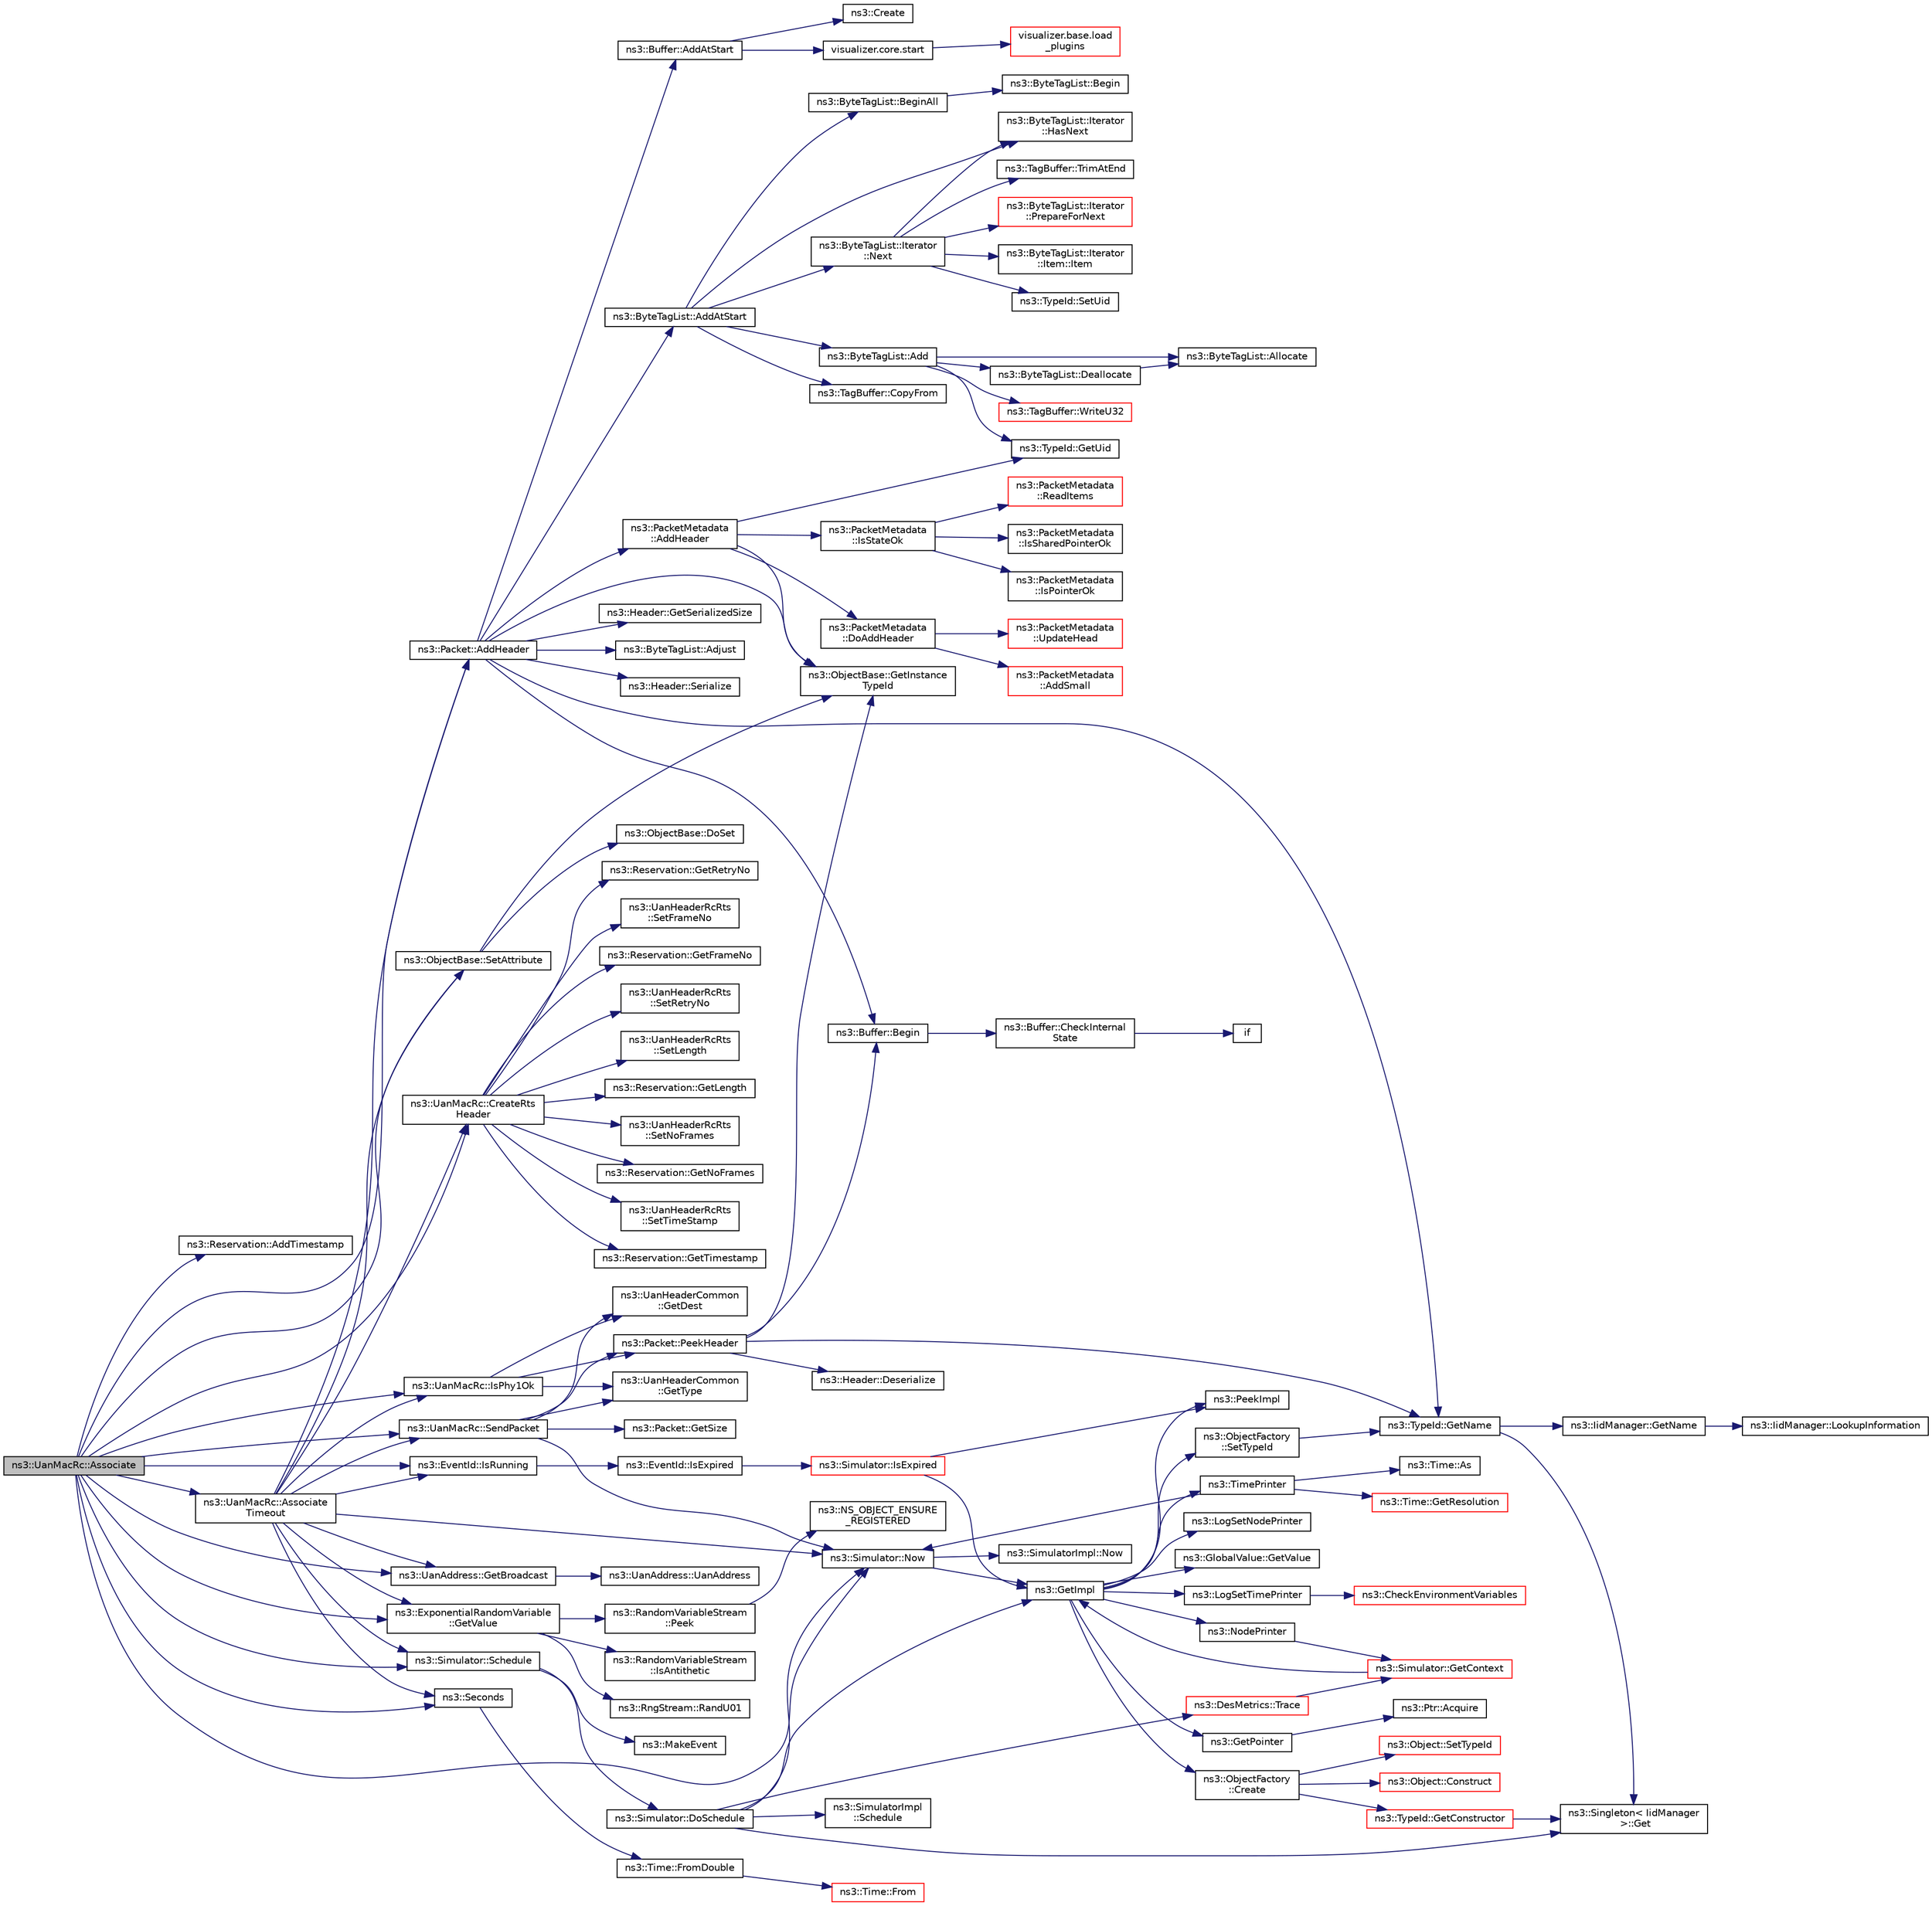 digraph "ns3::UanMacRc::Associate"
{
  edge [fontname="Helvetica",fontsize="10",labelfontname="Helvetica",labelfontsize="10"];
  node [fontname="Helvetica",fontsize="10",shape=record];
  rankdir="LR";
  Node1 [label="ns3::UanMacRc::Associate",height=0.2,width=0.4,color="black", fillcolor="grey75", style="filled", fontcolor="black"];
  Node1 -> Node2 [color="midnightblue",fontsize="10",style="solid"];
  Node2 [label="ns3::Reservation::AddTimestamp",height=0.2,width=0.4,color="black", fillcolor="white", style="filled",URL="$de/dec/classns3_1_1Reservation.html#ae1963e5222194d58e0670acecab9edb7"];
  Node1 -> Node3 [color="midnightblue",fontsize="10",style="solid"];
  Node3 [label="ns3::Simulator::Now",height=0.2,width=0.4,color="black", fillcolor="white", style="filled",URL="$d7/deb/classns3_1_1Simulator.html#ac3178fa975b419f7875e7105be122800"];
  Node3 -> Node4 [color="midnightblue",fontsize="10",style="solid"];
  Node4 [label="ns3::GetImpl",height=0.2,width=0.4,color="black", fillcolor="white", style="filled",URL="$d4/d8b/group__simulator.html#ga42eb4eddad41528d4d99794a3dae3fd0",tooltip="Get the SimulatorImpl singleton. "];
  Node4 -> Node5 [color="midnightblue",fontsize="10",style="solid"];
  Node5 [label="ns3::PeekImpl",height=0.2,width=0.4,color="black", fillcolor="white", style="filled",URL="$d4/d8b/group__simulator.html#ga233c5c38de117e4e4a5a9cd168694792",tooltip="Get the static SimulatorImpl instance. "];
  Node4 -> Node6 [color="midnightblue",fontsize="10",style="solid"];
  Node6 [label="ns3::GlobalValue::GetValue",height=0.2,width=0.4,color="black", fillcolor="white", style="filled",URL="$dc/d02/classns3_1_1GlobalValue.html#aa33773cb952ba3c285a03ae2c4769b84"];
  Node4 -> Node7 [color="midnightblue",fontsize="10",style="solid"];
  Node7 [label="ns3::ObjectFactory\l::SetTypeId",height=0.2,width=0.4,color="black", fillcolor="white", style="filled",URL="$d5/d0d/classns3_1_1ObjectFactory.html#a77dcd099064038a1eb7a6b8251229ec3"];
  Node7 -> Node8 [color="midnightblue",fontsize="10",style="solid"];
  Node8 [label="ns3::TypeId::GetName",height=0.2,width=0.4,color="black", fillcolor="white", style="filled",URL="$d6/d11/classns3_1_1TypeId.html#aa3c41c79ae428b3cb396a9c6bb3ef314"];
  Node8 -> Node9 [color="midnightblue",fontsize="10",style="solid"];
  Node9 [label="ns3::Singleton\< IidManager\l \>::Get",height=0.2,width=0.4,color="black", fillcolor="white", style="filled",URL="$d8/d77/classns3_1_1Singleton.html#a80a2cd3c25a27ea72add7a9f7a141ffa"];
  Node8 -> Node10 [color="midnightblue",fontsize="10",style="solid"];
  Node10 [label="ns3::IidManager::GetName",height=0.2,width=0.4,color="black", fillcolor="white", style="filled",URL="$d4/d1c/classns3_1_1IidManager.html#a5d68d0f0f44594dcdec239dbdb5bf53c"];
  Node10 -> Node11 [color="midnightblue",fontsize="10",style="solid"];
  Node11 [label="ns3::IidManager::LookupInformation",height=0.2,width=0.4,color="black", fillcolor="white", style="filled",URL="$d4/d1c/classns3_1_1IidManager.html#a6b1f4ba2815dba27a377e8a8db2384cf"];
  Node4 -> Node12 [color="midnightblue",fontsize="10",style="solid"];
  Node12 [label="ns3::GetPointer",height=0.2,width=0.4,color="black", fillcolor="white", style="filled",URL="$d7/d2e/namespacens3.html#ab4e173cdfd43d17c1a40d5348510a670"];
  Node12 -> Node13 [color="midnightblue",fontsize="10",style="solid"];
  Node13 [label="ns3::Ptr::Acquire",height=0.2,width=0.4,color="black", fillcolor="white", style="filled",URL="$dc/d90/classns3_1_1Ptr.html#a9579b15e8c42dcdff5869d9d987562fb"];
  Node4 -> Node14 [color="midnightblue",fontsize="10",style="solid"];
  Node14 [label="ns3::ObjectFactory\l::Create",height=0.2,width=0.4,color="black", fillcolor="white", style="filled",URL="$d5/d0d/classns3_1_1ObjectFactory.html#a18152e93f0a6fe184ed7300cb31e9896"];
  Node14 -> Node15 [color="midnightblue",fontsize="10",style="solid"];
  Node15 [label="ns3::TypeId::GetConstructor",height=0.2,width=0.4,color="red", fillcolor="white", style="filled",URL="$d6/d11/classns3_1_1TypeId.html#ad9b0bc71ee7593a1ff23ff8d53938e95"];
  Node15 -> Node9 [color="midnightblue",fontsize="10",style="solid"];
  Node14 -> Node16 [color="midnightblue",fontsize="10",style="solid"];
  Node16 [label="ns3::Object::SetTypeId",height=0.2,width=0.4,color="red", fillcolor="white", style="filled",URL="$d9/d77/classns3_1_1Object.html#a19b1ebd8ec8fe404845e665880a6c5ad"];
  Node14 -> Node17 [color="midnightblue",fontsize="10",style="solid"];
  Node17 [label="ns3::Object::Construct",height=0.2,width=0.4,color="red", fillcolor="white", style="filled",URL="$d9/d77/classns3_1_1Object.html#a636e8411dc5228771f45c9b805d348fa"];
  Node4 -> Node18 [color="midnightblue",fontsize="10",style="solid"];
  Node18 [label="ns3::LogSetTimePrinter",height=0.2,width=0.4,color="black", fillcolor="white", style="filled",URL="$d7/d2e/namespacens3.html#acf6a1749b3febc5a6a5b2b8620138d80"];
  Node18 -> Node19 [color="midnightblue",fontsize="10",style="solid"];
  Node19 [label="ns3::CheckEnvironmentVariables",height=0.2,width=0.4,color="red", fillcolor="white", style="filled",URL="$d8/dff/group__logging.html#gacdc0bdeb2d8a90089d4fb09c4b8569ff"];
  Node4 -> Node20 [color="midnightblue",fontsize="10",style="solid"];
  Node20 [label="ns3::TimePrinter",height=0.2,width=0.4,color="black", fillcolor="white", style="filled",URL="$d8/dff/group__logging.html#gaaad3642e8247a056cd83001d805b0812"];
  Node20 -> Node21 [color="midnightblue",fontsize="10",style="solid"];
  Node21 [label="ns3::Time::GetResolution",height=0.2,width=0.4,color="red", fillcolor="white", style="filled",URL="$dc/d04/classns3_1_1Time.html#a1444f0f08b5e19f031157609e32fcf98"];
  Node20 -> Node3 [color="midnightblue",fontsize="10",style="solid"];
  Node20 -> Node22 [color="midnightblue",fontsize="10",style="solid"];
  Node22 [label="ns3::Time::As",height=0.2,width=0.4,color="black", fillcolor="white", style="filled",URL="$dc/d04/classns3_1_1Time.html#a0bb1110638ce9938248bd07865a328ab"];
  Node4 -> Node23 [color="midnightblue",fontsize="10",style="solid"];
  Node23 [label="ns3::LogSetNodePrinter",height=0.2,width=0.4,color="black", fillcolor="white", style="filled",URL="$d7/d2e/namespacens3.html#aa6e659ca357c8309352fa0f146793810"];
  Node4 -> Node24 [color="midnightblue",fontsize="10",style="solid"];
  Node24 [label="ns3::NodePrinter",height=0.2,width=0.4,color="black", fillcolor="white", style="filled",URL="$d8/dff/group__logging.html#gaaffbf70ff3766cd62b8bbd9b140d2a1b"];
  Node24 -> Node25 [color="midnightblue",fontsize="10",style="solid"];
  Node25 [label="ns3::Simulator::GetContext",height=0.2,width=0.4,color="red", fillcolor="white", style="filled",URL="$d7/deb/classns3_1_1Simulator.html#a8514b74ee2c42916b351b33c4a963bb0"];
  Node25 -> Node4 [color="midnightblue",fontsize="10",style="solid"];
  Node3 -> Node26 [color="midnightblue",fontsize="10",style="solid"];
  Node26 [label="ns3::SimulatorImpl::Now",height=0.2,width=0.4,color="black", fillcolor="white", style="filled",URL="$d2/d19/classns3_1_1SimulatorImpl.html#aa516c50060846adc6fd316e83ef0797c"];
  Node1 -> Node27 [color="midnightblue",fontsize="10",style="solid"];
  Node27 [label="ns3::UanMacRc::IsPhy1Ok",height=0.2,width=0.4,color="black", fillcolor="white", style="filled",URL="$dd/d87/classns3_1_1UanMacRc.html#ac0f5a6a4339db6f52fd1d850f8e49ded"];
  Node27 -> Node28 [color="midnightblue",fontsize="10",style="solid"];
  Node28 [label="ns3::Packet::PeekHeader",height=0.2,width=0.4,color="black", fillcolor="white", style="filled",URL="$dd/d7a/classns3_1_1Packet.html#aadc63487bea70945c418f4c3e9b81964",tooltip="Deserialize but does not remove the header from the internal buffer. s This method invokes Header::De..."];
  Node28 -> Node29 [color="midnightblue",fontsize="10",style="solid"];
  Node29 [label="ns3::Header::Deserialize",height=0.2,width=0.4,color="black", fillcolor="white", style="filled",URL="$d6/dae/classns3_1_1Header.html#a78be9400bb66b2a8543606f395ef5396"];
  Node28 -> Node30 [color="midnightblue",fontsize="10",style="solid"];
  Node30 [label="ns3::Buffer::Begin",height=0.2,width=0.4,color="black", fillcolor="white", style="filled",URL="$da/d85/classns3_1_1Buffer.html#a893d4bf50df13e730b6cd0fda91b967f"];
  Node30 -> Node31 [color="midnightblue",fontsize="10",style="solid"];
  Node31 [label="ns3::Buffer::CheckInternal\lState",height=0.2,width=0.4,color="black", fillcolor="white", style="filled",URL="$da/d85/classns3_1_1Buffer.html#a6202ce7f1ecc1fc7a14cc13017375d14",tooltip="Checks the internal buffer structures consistency. "];
  Node31 -> Node32 [color="midnightblue",fontsize="10",style="solid"];
  Node32 [label="if",height=0.2,width=0.4,color="black", fillcolor="white", style="filled",URL="$d8/d0e/loss__ITU1238_8m.html#a419d895abe1313c35fa353c93802647e"];
  Node28 -> Node33 [color="midnightblue",fontsize="10",style="solid"];
  Node33 [label="ns3::ObjectBase::GetInstance\lTypeId",height=0.2,width=0.4,color="black", fillcolor="white", style="filled",URL="$d2/dac/classns3_1_1ObjectBase.html#abe5b43a6f5b99a92a4c3122db31f06fb"];
  Node28 -> Node8 [color="midnightblue",fontsize="10",style="solid"];
  Node27 -> Node34 [color="midnightblue",fontsize="10",style="solid"];
  Node34 [label="ns3::UanHeaderCommon\l::GetType",height=0.2,width=0.4,color="black", fillcolor="white", style="filled",URL="$db/d24/classns3_1_1UanHeaderCommon.html#a22891c94a012f0410ab67c661d857915"];
  Node27 -> Node35 [color="midnightblue",fontsize="10",style="solid"];
  Node35 [label="ns3::UanHeaderCommon\l::GetDest",height=0.2,width=0.4,color="black", fillcolor="white", style="filled",URL="$db/d24/classns3_1_1UanHeaderCommon.html#a107704e911d45bde731a342fda5af9bc"];
  Node1 -> Node36 [color="midnightblue",fontsize="10",style="solid"];
  Node36 [label="ns3::Packet::AddHeader",height=0.2,width=0.4,color="black", fillcolor="white", style="filled",URL="$dd/d7a/classns3_1_1Packet.html#a465108c595a0bc592095cbcab1832ed8",tooltip="Add header to this packet. "];
  Node36 -> Node37 [color="midnightblue",fontsize="10",style="solid"];
  Node37 [label="ns3::Header::GetSerializedSize",height=0.2,width=0.4,color="black", fillcolor="white", style="filled",URL="$d6/dae/classns3_1_1Header.html#a6ef0497eabc1b1fb0ad42738eb73f934"];
  Node36 -> Node33 [color="midnightblue",fontsize="10",style="solid"];
  Node36 -> Node8 [color="midnightblue",fontsize="10",style="solid"];
  Node36 -> Node38 [color="midnightblue",fontsize="10",style="solid"];
  Node38 [label="ns3::Buffer::AddAtStart",height=0.2,width=0.4,color="black", fillcolor="white", style="filled",URL="$da/d85/classns3_1_1Buffer.html#a8abd8164c3671d3dadc98fc66fade7b1"];
  Node38 -> Node39 [color="midnightblue",fontsize="10",style="solid"];
  Node39 [label="visualizer.core.start",height=0.2,width=0.4,color="black", fillcolor="white", style="filled",URL="$df/d6c/namespacevisualizer_1_1core.html#a2a35e5d8a34af358b508dac8635754e0"];
  Node39 -> Node40 [color="midnightblue",fontsize="10",style="solid"];
  Node40 [label="visualizer.base.load\l_plugins",height=0.2,width=0.4,color="red", fillcolor="white", style="filled",URL="$d4/d39/namespacevisualizer_1_1base.html#ad171497a5ff1afe0a73bedaebf35448f"];
  Node38 -> Node41 [color="midnightblue",fontsize="10",style="solid"];
  Node41 [label="ns3::Create",height=0.2,width=0.4,color="black", fillcolor="white", style="filled",URL="$d2/df2/group__ptr.html#ga0406dd2d929ceac05ce39d4579fa3e4b"];
  Node36 -> Node42 [color="midnightblue",fontsize="10",style="solid"];
  Node42 [label="ns3::ByteTagList::Adjust",height=0.2,width=0.4,color="black", fillcolor="white", style="filled",URL="$dd/d64/classns3_1_1ByteTagList.html#a1fec06d7e6daaf8039cf2a148e4090f2"];
  Node36 -> Node43 [color="midnightblue",fontsize="10",style="solid"];
  Node43 [label="ns3::ByteTagList::AddAtStart",height=0.2,width=0.4,color="black", fillcolor="white", style="filled",URL="$dd/d64/classns3_1_1ByteTagList.html#acb4563fbe4299c55af41ba7a166b71d5"];
  Node43 -> Node44 [color="midnightblue",fontsize="10",style="solid"];
  Node44 [label="ns3::ByteTagList::BeginAll",height=0.2,width=0.4,color="black", fillcolor="white", style="filled",URL="$dd/d64/classns3_1_1ByteTagList.html#ac4f33846ef6a84a64ede38b2de1564ba",tooltip="Returns an iterator pointing to the very first tag in this list. "];
  Node44 -> Node45 [color="midnightblue",fontsize="10",style="solid"];
  Node45 [label="ns3::ByteTagList::Begin",height=0.2,width=0.4,color="black", fillcolor="white", style="filled",URL="$dd/d64/classns3_1_1ByteTagList.html#acee7b77907ef44826712a630443493e7"];
  Node43 -> Node46 [color="midnightblue",fontsize="10",style="solid"];
  Node46 [label="ns3::ByteTagList::Iterator\l::HasNext",height=0.2,width=0.4,color="black", fillcolor="white", style="filled",URL="$de/dc7/classns3_1_1ByteTagList_1_1Iterator.html#aa1c5eb37f289d0eef8dfaf687498eaec",tooltip="Used to determine if the iterator is at the end of the byteTagList. "];
  Node43 -> Node47 [color="midnightblue",fontsize="10",style="solid"];
  Node47 [label="ns3::ByteTagList::Iterator\l::Next",height=0.2,width=0.4,color="black", fillcolor="white", style="filled",URL="$de/dc7/classns3_1_1ByteTagList_1_1Iterator.html#af521864d800baab1d9c5262f59ce4433",tooltip="Returns the next Item from the ByteTagList. "];
  Node47 -> Node46 [color="midnightblue",fontsize="10",style="solid"];
  Node47 -> Node48 [color="midnightblue",fontsize="10",style="solid"];
  Node48 [label="ns3::ByteTagList::Iterator\l::Item::Item",height=0.2,width=0.4,color="black", fillcolor="white", style="filled",URL="$d5/da6/structns3_1_1ByteTagList_1_1Iterator_1_1Item.html#acbefc31279faa7437e5ee3c88a16d925",tooltip="constructs an item with the given TagBuffer "];
  Node47 -> Node49 [color="midnightblue",fontsize="10",style="solid"];
  Node49 [label="ns3::TypeId::SetUid",height=0.2,width=0.4,color="black", fillcolor="white", style="filled",URL="$d6/d11/classns3_1_1TypeId.html#a85ebe2aebd1cbf13dea9d731e3081481"];
  Node47 -> Node50 [color="midnightblue",fontsize="10",style="solid"];
  Node50 [label="ns3::TagBuffer::TrimAtEnd",height=0.2,width=0.4,color="black", fillcolor="white", style="filled",URL="$d6/ded/classns3_1_1TagBuffer.html#a163314c17e95305cecd202eb0496affa",tooltip="Trim some space from the end. "];
  Node47 -> Node51 [color="midnightblue",fontsize="10",style="solid"];
  Node51 [label="ns3::ByteTagList::Iterator\l::PrepareForNext",height=0.2,width=0.4,color="red", fillcolor="white", style="filled",URL="$de/dc7/classns3_1_1ByteTagList_1_1Iterator.html#afeebeb2923b6d7d908b0868d9e4750e5",tooltip="Prepare the iterator for the next tag. "];
  Node43 -> Node52 [color="midnightblue",fontsize="10",style="solid"];
  Node52 [label="ns3::ByteTagList::Add",height=0.2,width=0.4,color="black", fillcolor="white", style="filled",URL="$dd/d64/classns3_1_1ByteTagList.html#ac970192e923afc561a304d17af4b8a52"];
  Node52 -> Node53 [color="midnightblue",fontsize="10",style="solid"];
  Node53 [label="ns3::ByteTagList::Allocate",height=0.2,width=0.4,color="black", fillcolor="white", style="filled",URL="$dd/d64/classns3_1_1ByteTagList.html#a6a23e438aeb894ea188a0ada84437073",tooltip="Allocate the memory for the ByteTagListData. "];
  Node52 -> Node54 [color="midnightblue",fontsize="10",style="solid"];
  Node54 [label="ns3::ByteTagList::Deallocate",height=0.2,width=0.4,color="black", fillcolor="white", style="filled",URL="$dd/d64/classns3_1_1ByteTagList.html#aebe6943177a3ce90f7fa16188e67f650",tooltip="Deallocates a ByteTagListData. "];
  Node54 -> Node53 [color="midnightblue",fontsize="10",style="solid"];
  Node52 -> Node55 [color="midnightblue",fontsize="10",style="solid"];
  Node55 [label="ns3::TagBuffer::WriteU32",height=0.2,width=0.4,color="red", fillcolor="white", style="filled",URL="$d6/ded/classns3_1_1TagBuffer.html#abbb5049f106100a61e38db498132121d"];
  Node52 -> Node56 [color="midnightblue",fontsize="10",style="solid"];
  Node56 [label="ns3::TypeId::GetUid",height=0.2,width=0.4,color="black", fillcolor="white", style="filled",URL="$d6/d11/classns3_1_1TypeId.html#acd3e41de6340d06299f4fd63e2ed8da0"];
  Node43 -> Node57 [color="midnightblue",fontsize="10",style="solid"];
  Node57 [label="ns3::TagBuffer::CopyFrom",height=0.2,width=0.4,color="black", fillcolor="white", style="filled",URL="$d6/ded/classns3_1_1TagBuffer.html#afe07a9e117449ff5b5d5857291671349",tooltip="Copy the nternal structure of another TagBuffer. "];
  Node36 -> Node58 [color="midnightblue",fontsize="10",style="solid"];
  Node58 [label="ns3::Header::Serialize",height=0.2,width=0.4,color="black", fillcolor="white", style="filled",URL="$d6/dae/classns3_1_1Header.html#afb61f1aac69ff8349a6bfe521fab5404"];
  Node36 -> Node30 [color="midnightblue",fontsize="10",style="solid"];
  Node36 -> Node59 [color="midnightblue",fontsize="10",style="solid"];
  Node59 [label="ns3::PacketMetadata\l::AddHeader",height=0.2,width=0.4,color="black", fillcolor="white", style="filled",URL="$d1/db1/classns3_1_1PacketMetadata.html#abdce736c4c5f647242f0808c0d2f9249",tooltip="Add an header. "];
  Node59 -> Node60 [color="midnightblue",fontsize="10",style="solid"];
  Node60 [label="ns3::PacketMetadata\l::IsStateOk",height=0.2,width=0.4,color="black", fillcolor="white", style="filled",URL="$d1/db1/classns3_1_1PacketMetadata.html#a208d3163e28704438cdd4d30318e489c",tooltip="Check if the metadata state is ok. "];
  Node60 -> Node61 [color="midnightblue",fontsize="10",style="solid"];
  Node61 [label="ns3::PacketMetadata\l::IsPointerOk",height=0.2,width=0.4,color="black", fillcolor="white", style="filled",URL="$d1/db1/classns3_1_1PacketMetadata.html#acf15fba7d020ebd77591619b5ad273c5",tooltip="Check if the position is valid. "];
  Node60 -> Node62 [color="midnightblue",fontsize="10",style="solid"];
  Node62 [label="ns3::PacketMetadata\l::ReadItems",height=0.2,width=0.4,color="red", fillcolor="white", style="filled",URL="$d1/db1/classns3_1_1PacketMetadata.html#a3719ad2c32313a9a1c74462322e8b517",tooltip="Read items. "];
  Node60 -> Node63 [color="midnightblue",fontsize="10",style="solid"];
  Node63 [label="ns3::PacketMetadata\l::IsSharedPointerOk",height=0.2,width=0.4,color="black", fillcolor="white", style="filled",URL="$d1/db1/classns3_1_1PacketMetadata.html#ae62c5bb3dce611a0f8c5e9ba3ba8e26e",tooltip="Check if the position is valid. "];
  Node59 -> Node33 [color="midnightblue",fontsize="10",style="solid"];
  Node59 -> Node56 [color="midnightblue",fontsize="10",style="solid"];
  Node59 -> Node64 [color="midnightblue",fontsize="10",style="solid"];
  Node64 [label="ns3::PacketMetadata\l::DoAddHeader",height=0.2,width=0.4,color="black", fillcolor="white", style="filled",URL="$d1/db1/classns3_1_1PacketMetadata.html#ae5ad09674e28733405c49b2655c51a5a",tooltip="Add an header. "];
  Node64 -> Node65 [color="midnightblue",fontsize="10",style="solid"];
  Node65 [label="ns3::PacketMetadata\l::AddSmall",height=0.2,width=0.4,color="red", fillcolor="white", style="filled",URL="$d1/db1/classns3_1_1PacketMetadata.html#a9d74d684e6a7448a6790220c6c8e99f2",tooltip="Add a SmallItem. "];
  Node64 -> Node66 [color="midnightblue",fontsize="10",style="solid"];
  Node66 [label="ns3::PacketMetadata\l::UpdateHead",height=0.2,width=0.4,color="red", fillcolor="white", style="filled",URL="$d1/db1/classns3_1_1PacketMetadata.html#a3baa0c324423e6fd600b31858aa4ade9",tooltip="Update the head. "];
  Node1 -> Node67 [color="midnightblue",fontsize="10",style="solid"];
  Node67 [label="ns3::UanMacRc::CreateRts\lHeader",height=0.2,width=0.4,color="black", fillcolor="white", style="filled",URL="$dd/d87/classns3_1_1UanMacRc.html#a1b6f4d2512fa857129661591d436139d"];
  Node67 -> Node68 [color="midnightblue",fontsize="10",style="solid"];
  Node68 [label="ns3::UanHeaderRcRts\l::SetLength",height=0.2,width=0.4,color="black", fillcolor="white", style="filled",URL="$df/d59/classns3_1_1UanHeaderRcRts.html#af4af5cf14a3c3878d9c4bb3d24a52ee9"];
  Node67 -> Node69 [color="midnightblue",fontsize="10",style="solid"];
  Node69 [label="ns3::Reservation::GetLength",height=0.2,width=0.4,color="black", fillcolor="white", style="filled",URL="$de/dec/classns3_1_1Reservation.html#a4afdacee3ac6918fbebac1237578ec19"];
  Node67 -> Node70 [color="midnightblue",fontsize="10",style="solid"];
  Node70 [label="ns3::UanHeaderRcRts\l::SetNoFrames",height=0.2,width=0.4,color="black", fillcolor="white", style="filled",URL="$df/d59/classns3_1_1UanHeaderRcRts.html#aef080414f27301779f3a98810e7a1d33"];
  Node67 -> Node71 [color="midnightblue",fontsize="10",style="solid"];
  Node71 [label="ns3::Reservation::GetNoFrames",height=0.2,width=0.4,color="black", fillcolor="white", style="filled",URL="$de/dec/classns3_1_1Reservation.html#a702e8240a4713fbde9e5cbb79341e546"];
  Node67 -> Node72 [color="midnightblue",fontsize="10",style="solid"];
  Node72 [label="ns3::UanHeaderRcRts\l::SetTimeStamp",height=0.2,width=0.4,color="black", fillcolor="white", style="filled",URL="$df/d59/classns3_1_1UanHeaderRcRts.html#a4fd7ebe58baeb9a5b2fa55e3f511812c"];
  Node67 -> Node73 [color="midnightblue",fontsize="10",style="solid"];
  Node73 [label="ns3::Reservation::GetTimestamp",height=0.2,width=0.4,color="black", fillcolor="white", style="filled",URL="$de/dec/classns3_1_1Reservation.html#af4e22c82ede55102160c463538b49ced"];
  Node67 -> Node74 [color="midnightblue",fontsize="10",style="solid"];
  Node74 [label="ns3::Reservation::GetRetryNo",height=0.2,width=0.4,color="black", fillcolor="white", style="filled",URL="$de/dec/classns3_1_1Reservation.html#ac79df7b744cf9d7e83bf53b6a5d06a13"];
  Node67 -> Node75 [color="midnightblue",fontsize="10",style="solid"];
  Node75 [label="ns3::UanHeaderRcRts\l::SetFrameNo",height=0.2,width=0.4,color="black", fillcolor="white", style="filled",URL="$df/d59/classns3_1_1UanHeaderRcRts.html#a3f46221d5f2b787266b640f2bfa2066c"];
  Node67 -> Node76 [color="midnightblue",fontsize="10",style="solid"];
  Node76 [label="ns3::Reservation::GetFrameNo",height=0.2,width=0.4,color="black", fillcolor="white", style="filled",URL="$de/dec/classns3_1_1Reservation.html#a11eb90457502a5568b763a6020b74f27"];
  Node67 -> Node77 [color="midnightblue",fontsize="10",style="solid"];
  Node77 [label="ns3::UanHeaderRcRts\l::SetRetryNo",height=0.2,width=0.4,color="black", fillcolor="white", style="filled",URL="$df/d59/classns3_1_1UanHeaderRcRts.html#acce912b3143899c8e34d114e09ca4601"];
  Node1 -> Node78 [color="midnightblue",fontsize="10",style="solid"];
  Node78 [label="ns3::UanAddress::GetBroadcast",height=0.2,width=0.4,color="black", fillcolor="white", style="filled",URL="$d4/d5c/classns3_1_1UanAddress.html#ad3b8c69e1408b20f0536a95d70ccbeda"];
  Node78 -> Node79 [color="midnightblue",fontsize="10",style="solid"];
  Node79 [label="ns3::UanAddress::UanAddress",height=0.2,width=0.4,color="black", fillcolor="white", style="filled",URL="$d4/d5c/classns3_1_1UanAddress.html#afe2a87bc58016c1943df922757353bd3"];
  Node1 -> Node80 [color="midnightblue",fontsize="10",style="solid"];
  Node80 [label="ns3::UanMacRc::SendPacket",height=0.2,width=0.4,color="black", fillcolor="white", style="filled",URL="$dd/d87/classns3_1_1UanMacRc.html#a02a98cafc7e0c37962929792b96f1c31"];
  Node80 -> Node28 [color="midnightblue",fontsize="10",style="solid"];
  Node80 -> Node34 [color="midnightblue",fontsize="10",style="solid"];
  Node80 -> Node3 [color="midnightblue",fontsize="10",style="solid"];
  Node80 -> Node81 [color="midnightblue",fontsize="10",style="solid"];
  Node81 [label="ns3::Packet::GetSize",height=0.2,width=0.4,color="black", fillcolor="white", style="filled",URL="$dd/d7a/classns3_1_1Packet.html#a462855c9929954d4301a4edfe55f4f1c",tooltip="Returns the the size in bytes of the packet (including the zero-filled initial payload). "];
  Node80 -> Node35 [color="midnightblue",fontsize="10",style="solid"];
  Node1 -> Node82 [color="midnightblue",fontsize="10",style="solid"];
  Node82 [label="ns3::EventId::IsRunning",height=0.2,width=0.4,color="black", fillcolor="white", style="filled",URL="$d1/df8/classns3_1_1EventId.html#aabf8476d1a080c199ea0c6aa9ccea372"];
  Node82 -> Node83 [color="midnightblue",fontsize="10",style="solid"];
  Node83 [label="ns3::EventId::IsExpired",height=0.2,width=0.4,color="black", fillcolor="white", style="filled",URL="$d1/df8/classns3_1_1EventId.html#a5c30c92e7c1c34b4e8505cc07ed71b02"];
  Node83 -> Node84 [color="midnightblue",fontsize="10",style="solid"];
  Node84 [label="ns3::Simulator::IsExpired",height=0.2,width=0.4,color="red", fillcolor="white", style="filled",URL="$d7/deb/classns3_1_1Simulator.html#a83ac8425c319a29b64f6d3b2ffc61e9c"];
  Node84 -> Node5 [color="midnightblue",fontsize="10",style="solid"];
  Node84 -> Node4 [color="midnightblue",fontsize="10",style="solid"];
  Node1 -> Node85 [color="midnightblue",fontsize="10",style="solid"];
  Node85 [label="ns3::ObjectBase::SetAttribute",height=0.2,width=0.4,color="black", fillcolor="white", style="filled",URL="$d2/dac/classns3_1_1ObjectBase.html#ac60245d3ea4123bbc9b1d391f1f6592f"];
  Node85 -> Node33 [color="midnightblue",fontsize="10",style="solid"];
  Node85 -> Node86 [color="midnightblue",fontsize="10",style="solid"];
  Node86 [label="ns3::ObjectBase::DoSet",height=0.2,width=0.4,color="black", fillcolor="white", style="filled",URL="$d2/dac/classns3_1_1ObjectBase.html#afe5f2f7b2fabc99aa33f9bb434e3b695"];
  Node1 -> Node87 [color="midnightblue",fontsize="10",style="solid"];
  Node87 [label="ns3::ExponentialRandomVariable\l::GetValue",height=0.2,width=0.4,color="black", fillcolor="white", style="filled",URL="$d6/d98/classns3_1_1ExponentialRandomVariable.html#a5d7a50466c0b0f036ec0fc1aa478f2c3",tooltip="Get the next random value, as a double from the exponential distribution with the specified mean and ..."];
  Node87 -> Node88 [color="midnightblue",fontsize="10",style="solid"];
  Node88 [label="ns3::RandomVariableStream\l::Peek",height=0.2,width=0.4,color="black", fillcolor="white", style="filled",URL="$dc/daa/classns3_1_1RandomVariableStream.html#ac5aa8d691c061bcc88a909dc9b479222",tooltip="Get the pointer to the underlying RNG stream. "];
  Node88 -> Node89 [color="midnightblue",fontsize="10",style="solid"];
  Node89 [label="ns3::NS_OBJECT_ENSURE\l_REGISTERED",height=0.2,width=0.4,color="black", fillcolor="white", style="filled",URL="$d7/d2e/namespacens3.html#ac633cbd86ee5879afd4312a843a9ff8c"];
  Node87 -> Node90 [color="midnightblue",fontsize="10",style="solid"];
  Node90 [label="ns3::RngStream::RandU01",height=0.2,width=0.4,color="black", fillcolor="white", style="filled",URL="$da/d35/classns3_1_1RngStream.html#a46be36426b8bc712e9de468b63558c22"];
  Node87 -> Node91 [color="midnightblue",fontsize="10",style="solid"];
  Node91 [label="ns3::RandomVariableStream\l::IsAntithetic",height=0.2,width=0.4,color="black", fillcolor="white", style="filled",URL="$dc/daa/classns3_1_1RandomVariableStream.html#a7bf5175d624b14bd023f8c4f78bc5fd7",tooltip="Check if antithetic values will be generated. "];
  Node1 -> Node92 [color="midnightblue",fontsize="10",style="solid"];
  Node92 [label="ns3::Simulator::Schedule",height=0.2,width=0.4,color="black", fillcolor="white", style="filled",URL="$d7/deb/classns3_1_1Simulator.html#a671882c894a08af4a5e91181bf1eec13"];
  Node92 -> Node93 [color="midnightblue",fontsize="10",style="solid"];
  Node93 [label="ns3::Simulator::DoSchedule",height=0.2,width=0.4,color="black", fillcolor="white", style="filled",URL="$d7/deb/classns3_1_1Simulator.html#a47af23973938819bdc89cb2807e09ed5"];
  Node93 -> Node9 [color="midnightblue",fontsize="10",style="solid"];
  Node93 -> Node94 [color="midnightblue",fontsize="10",style="solid"];
  Node94 [label="ns3::DesMetrics::Trace",height=0.2,width=0.4,color="red", fillcolor="white", style="filled",URL="$d5/d69/classns3_1_1DesMetrics.html#ab7c6c097412d0398affbc9f8d2643160"];
  Node94 -> Node25 [color="midnightblue",fontsize="10",style="solid"];
  Node93 -> Node3 [color="midnightblue",fontsize="10",style="solid"];
  Node93 -> Node4 [color="midnightblue",fontsize="10",style="solid"];
  Node93 -> Node95 [color="midnightblue",fontsize="10",style="solid"];
  Node95 [label="ns3::SimulatorImpl\l::Schedule",height=0.2,width=0.4,color="black", fillcolor="white", style="filled",URL="$d2/d19/classns3_1_1SimulatorImpl.html#a24eac97ca7dc0e64162e3596064cfb5c"];
  Node92 -> Node96 [color="midnightblue",fontsize="10",style="solid"];
  Node96 [label="ns3::MakeEvent",height=0.2,width=0.4,color="black", fillcolor="white", style="filled",URL="$d0/dac/group__makeeventfnptr.html#ga289a28a2497c18a9bd299e5e2014094b"];
  Node1 -> Node97 [color="midnightblue",fontsize="10",style="solid"];
  Node97 [label="ns3::Seconds",height=0.2,width=0.4,color="black", fillcolor="white", style="filled",URL="$d1/dec/group__timecivil.html#ga33c34b816f8ff6628e33d5c8e9713b9e"];
  Node97 -> Node98 [color="midnightblue",fontsize="10",style="solid"];
  Node98 [label="ns3::Time::FromDouble",height=0.2,width=0.4,color="black", fillcolor="white", style="filled",URL="$dc/d04/classns3_1_1Time.html#a60e845f4a74e62495b86356afe604cb4"];
  Node98 -> Node99 [color="midnightblue",fontsize="10",style="solid"];
  Node99 [label="ns3::Time::From",height=0.2,width=0.4,color="red", fillcolor="white", style="filled",URL="$dc/d04/classns3_1_1Time.html#a34e4acc13d0e08cc8cb9cd3b838b9baf"];
  Node1 -> Node100 [color="midnightblue",fontsize="10",style="solid"];
  Node100 [label="ns3::UanMacRc::Associate\lTimeout",height=0.2,width=0.4,color="black", fillcolor="white", style="filled",URL="$dd/d87/classns3_1_1UanMacRc.html#af23682ff6db736c6a2c9eceae8252cd2"];
  Node100 -> Node27 [color="midnightblue",fontsize="10",style="solid"];
  Node100 -> Node3 [color="midnightblue",fontsize="10",style="solid"];
  Node100 -> Node36 [color="midnightblue",fontsize="10",style="solid"];
  Node100 -> Node67 [color="midnightblue",fontsize="10",style="solid"];
  Node100 -> Node78 [color="midnightblue",fontsize="10",style="solid"];
  Node100 -> Node80 [color="midnightblue",fontsize="10",style="solid"];
  Node100 -> Node82 [color="midnightblue",fontsize="10",style="solid"];
  Node100 -> Node85 [color="midnightblue",fontsize="10",style="solid"];
  Node100 -> Node87 [color="midnightblue",fontsize="10",style="solid"];
  Node100 -> Node92 [color="midnightblue",fontsize="10",style="solid"];
  Node100 -> Node97 [color="midnightblue",fontsize="10",style="solid"];
}
